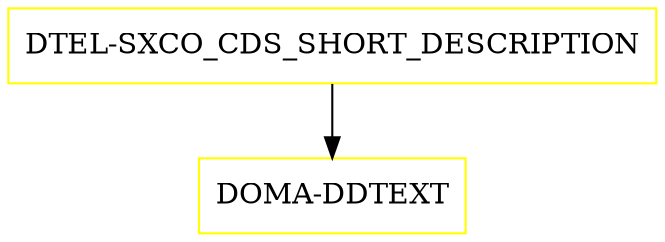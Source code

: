 digraph G {
  "DTEL-SXCO_CDS_SHORT_DESCRIPTION" [shape=box,color=yellow];
  "DOMA-DDTEXT" [shape=box,color=yellow,URL="./DOMA_DDTEXT.html"];
  "DTEL-SXCO_CDS_SHORT_DESCRIPTION" -> "DOMA-DDTEXT";
}
